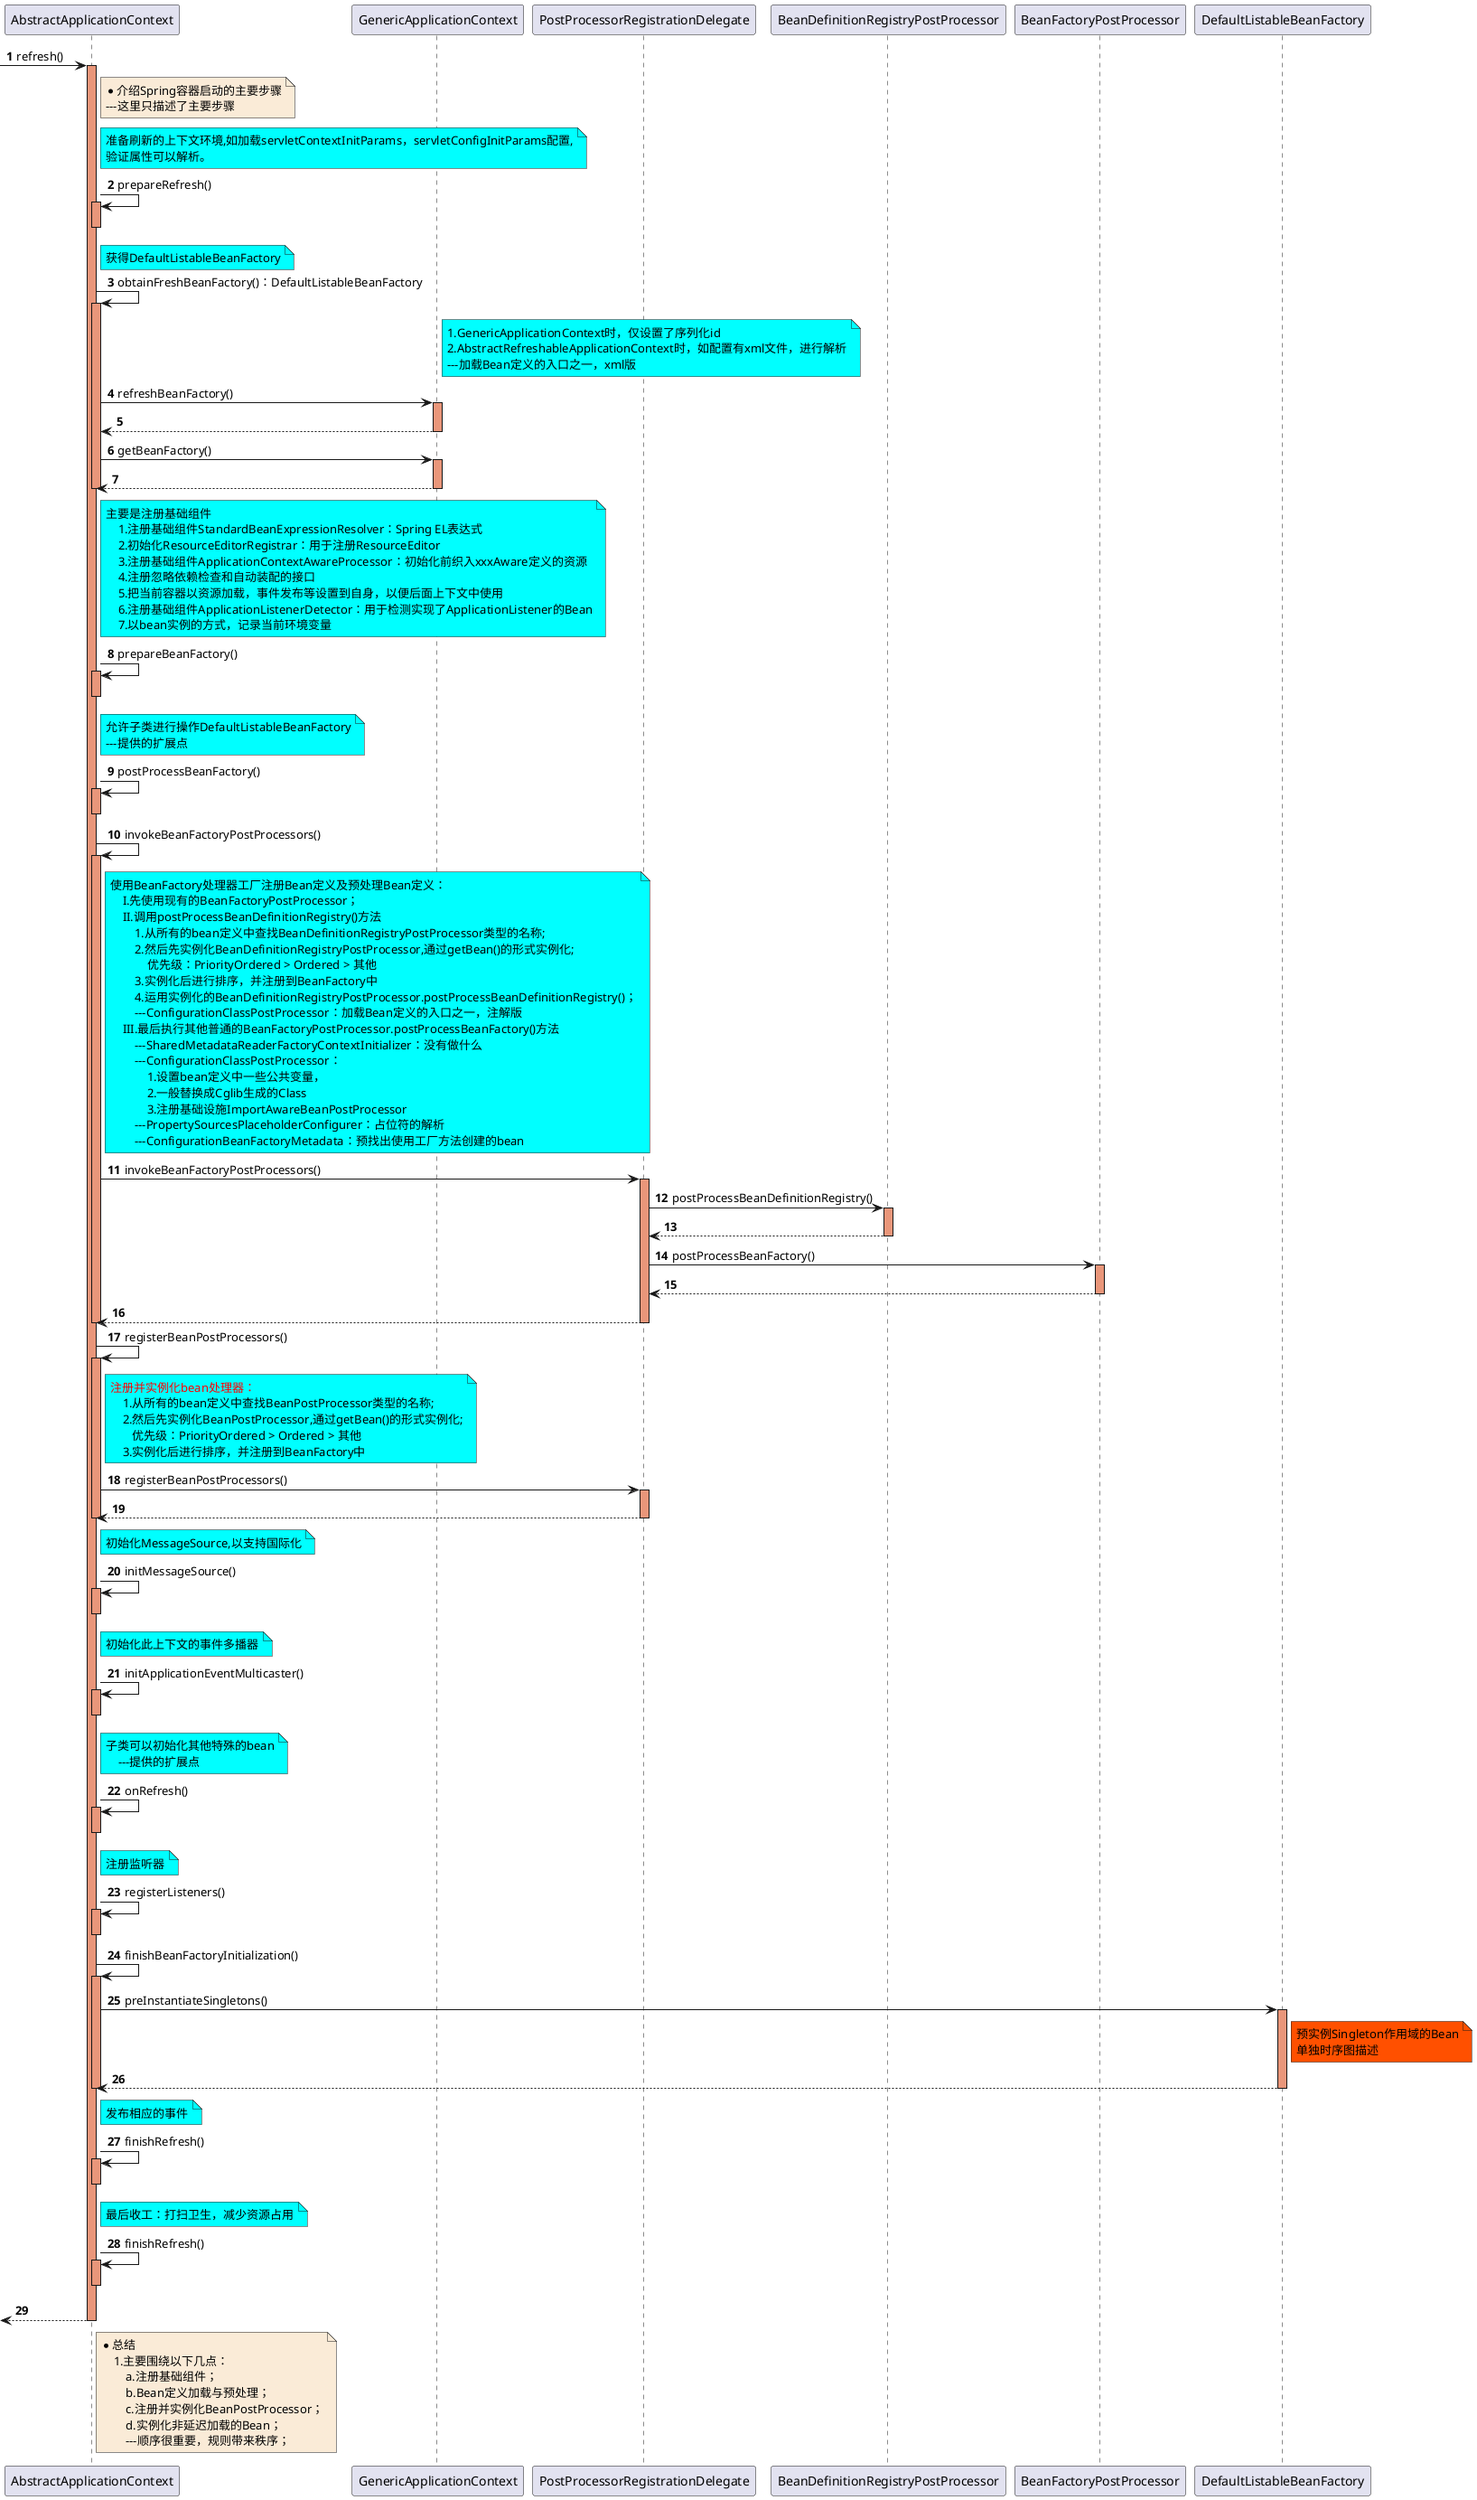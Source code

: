 @startuml

autonumber

-> AbstractApplicationContext: refresh()
activate AbstractApplicationContext #DarkSalmon

    note right of AbstractApplicationContext #FAEBD7
        *介绍Spring容器启动的主要步骤
        ---这里只描述了主要步骤
    end note

    note right of AbstractApplicationContext #aqua
        准备刷新的上下文环境,如加载servletContextInitParams，servletConfigInitParams配置,
        验证属性可以解析。
    end note
    AbstractApplicationContext -> AbstractApplicationContext : prepareRefresh()
    activate AbstractApplicationContext #DarkSalmon
    deactivate AbstractApplicationContext

    note right of AbstractApplicationContext #aqua
        获得DefaultListableBeanFactory
    end note
    AbstractApplicationContext -> AbstractApplicationContext : obtainFreshBeanFactory()：DefaultListableBeanFactory
    activate AbstractApplicationContext #DarkSalmon

        note right of GenericApplicationContext #aqua
            1.GenericApplicationContext时，仅设置了序列化id
            2.AbstractRefreshableApplicationContext时，如配置有xml文件，进行解析
            ---加载Bean定义的入口之一，xml版
        end note
        AbstractApplicationContext -> GenericApplicationContext : refreshBeanFactory()
        activate GenericApplicationContext #DarkSalmon
        GenericApplicationContext --> AbstractApplicationContext
        deactivate GenericApplicationContext

        AbstractApplicationContext -> GenericApplicationContext : getBeanFactory()
        activate GenericApplicationContext #DarkSalmon
        GenericApplicationContext --> AbstractApplicationContext
        deactivate GenericApplicationContext

    deactivate AbstractApplicationContext

    note right of AbstractApplicationContext #aqua
        主要是注册基础组件
            1.注册基础组件StandardBeanExpressionResolver：Spring EL表达式
            2.初始化ResourceEditorRegistrar：用于注册ResourceEditor
            3.注册基础组件ApplicationContextAwareProcessor：初始化前织入xxxAware定义的资源
            4.注册忽略依赖检查和自动装配的接口
            5.把当前容器以资源加载，事件发布等设置到自身，以便后面上下文中使用
            6.注册基础组件ApplicationListenerDetector：用于检测实现了ApplicationListener的Bean
            7.以bean实例的方式，记录当前环境变量
    end note
    AbstractApplicationContext -> AbstractApplicationContext : prepareBeanFactory()
    activate AbstractApplicationContext #DarkSalmon
    deactivate AbstractApplicationContext

    note right of AbstractApplicationContext #aqua
        允许子类进行操作DefaultListableBeanFactory
        ---提供的扩展点
    end note
    AbstractApplicationContext -> AbstractApplicationContext : postProcessBeanFactory()
    activate AbstractApplicationContext #DarkSalmon
    deactivate AbstractApplicationContext


    AbstractApplicationContext -> AbstractApplicationContext : invokeBeanFactoryPostProcessors()
    activate AbstractApplicationContext #DarkSalmon
        note right of AbstractApplicationContext #aqua
            使用BeanFactory处理器工厂注册Bean定义及预处理Bean定义：
                I.先使用现有的BeanFactoryPostProcessor；
                II.调用postProcessBeanDefinitionRegistry()方法
                    1.从所有的bean定义中查找BeanDefinitionRegistryPostProcessor类型的名称;
                    2.然后先实例化BeanDefinitionRegistryPostProcessor,通过getBean()的形式实例化;
                        优先级：PriorityOrdered > Ordered > 其他
                    3.实例化后进行排序，并注册到BeanFactory中
                    4.运用实例化的BeanDefinitionRegistryPostProcessor.postProcessBeanDefinitionRegistry()；
                    ---ConfigurationClassPostProcessor：加载Bean定义的入口之一，注解版
                III.最后执行其他普通的BeanFactoryPostProcessor.postProcessBeanFactory()方法
                    ---SharedMetadataReaderFactoryContextInitializer：没有做什么
                    ---ConfigurationClassPostProcessor：
                        1.设置bean定义中一些公共变量，
                        2.一般替换成Cglib生成的Class
                        3.注册基础设施ImportAwareBeanPostProcessor
                    ---PropertySourcesPlaceholderConfigurer：占位符的解析
                    ---ConfigurationBeanFactoryMetadata：预找出使用工厂方法创建的bean
        end note

        AbstractApplicationContext -> PostProcessorRegistrationDelegate : invokeBeanFactoryPostProcessors()
        activate PostProcessorRegistrationDelegate #DarkSalmon

            PostProcessorRegistrationDelegate -> BeanDefinitionRegistryPostProcessor : postProcessBeanDefinitionRegistry()
            activate BeanDefinitionRegistryPostProcessor #DarkSalmon
            BeanDefinitionRegistryPostProcessor --> PostProcessorRegistrationDelegate
            deactivate BeanDefinitionRegistryPostProcessor

            PostProcessorRegistrationDelegate -> BeanFactoryPostProcessor : postProcessBeanFactory()
            activate BeanFactoryPostProcessor #DarkSalmon
            BeanFactoryPostProcessor --> PostProcessorRegistrationDelegate
            deactivate BeanFactoryPostProcessor

        PostProcessorRegistrationDelegate --> AbstractApplicationContext
        deactivate PostProcessorRegistrationDelegate

    deactivate AbstractApplicationContext

    AbstractApplicationContext -> AbstractApplicationContext : registerBeanPostProcessors()
    activate AbstractApplicationContext #DarkSalmon
        note right of AbstractApplicationContext #aqua
            <font color=red>注册并实例化bean处理器：</font>
                1.从所有的bean定义中查找BeanPostProcessor类型的名称;
                2.然后先实例化BeanPostProcessor,通过getBean()的形式实例化;
                   优先级：PriorityOrdered > Ordered > 其他
                3.实例化后进行排序，并注册到BeanFactory中
        end note

        AbstractApplicationContext -> PostProcessorRegistrationDelegate : registerBeanPostProcessors()
        activate PostProcessorRegistrationDelegate #DarkSalmon
        PostProcessorRegistrationDelegate --> AbstractApplicationContext
        deactivate PostProcessorRegistrationDelegate

    deactivate AbstractApplicationContext

    note right of AbstractApplicationContext #aqua
        初始化MessageSource,以支持国际化
    end note
    AbstractApplicationContext -> AbstractApplicationContext : initMessageSource()
    activate AbstractApplicationContext #DarkSalmon
    deactivate AbstractApplicationContext

    note right of AbstractApplicationContext #aqua
        初始化此上下文的事件多播器
    end note
    AbstractApplicationContext -> AbstractApplicationContext : initApplicationEventMulticaster()
    activate AbstractApplicationContext #DarkSalmon
    deactivate AbstractApplicationContext

    note right of AbstractApplicationContext #aqua
        子类可以初始化其他特殊的bean
            ---提供的扩展点
    end note
    AbstractApplicationContext -> AbstractApplicationContext : onRefresh()
    activate AbstractApplicationContext #DarkSalmon
    deactivate AbstractApplicationContext

    note right of AbstractApplicationContext #aqua
        注册监听器
    end note
    AbstractApplicationContext -> AbstractApplicationContext : registerListeners()
    activate AbstractApplicationContext #DarkSalmon
    deactivate AbstractApplicationContext


    AbstractApplicationContext -> AbstractApplicationContext : finishBeanFactoryInitialization()
    activate AbstractApplicationContext #DarkSalmon

        AbstractApplicationContext -> DefaultListableBeanFactory : preInstantiateSingletons()
        activate DefaultListableBeanFactory #DarkSalmon
            note right of DefaultListableBeanFactory #FF5000
                预实例Singleton作用域的Bean
                单独时序图描述
            end note
        DefaultListableBeanFactory --> AbstractApplicationContext
        deactivate DefaultListableBeanFactory

    deactivate AbstractApplicationContext

    note right of AbstractApplicationContext #aqua
        发布相应的事件
    end note
    AbstractApplicationContext -> AbstractApplicationContext : finishRefresh()
    activate AbstractApplicationContext #DarkSalmon
    deactivate AbstractApplicationContext

    note right of AbstractApplicationContext #aqua
        最后收工：打扫卫生，减少资源占用
    end note
    AbstractApplicationContext -> AbstractApplicationContext : finishRefresh()
    activate AbstractApplicationContext #DarkSalmon
    deactivate AbstractApplicationContext



<-- AbstractApplicationContext
deactivate AbstractApplicationContext

note right of AbstractApplicationContext #FAEBD7
*总结
    1.主要围绕以下几点：
        a.注册基础组件；
        b.Bean定义加载与预处理；
        c.注册并实例化BeanPostProcessor；
        d.实例化非延迟加载的Bean；
        ---顺序很重要，规则带来秩序；
end note

@enduml